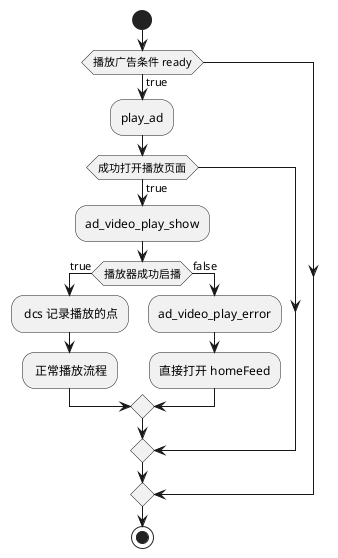 @startuml


start
if(播放广告条件 ready) then (true)
    :play_ad;

if(成功打开播放页面) then (true)
    :ad_video_play_show;

if(播放器成功启播) then (true)
    : dcs 记录播放的点;
    : 正常播放流程;
    else (false)
    :ad_video_play_error;
    :直接打开 homeFeed;
endif
endif
endif

stop

@enduml
